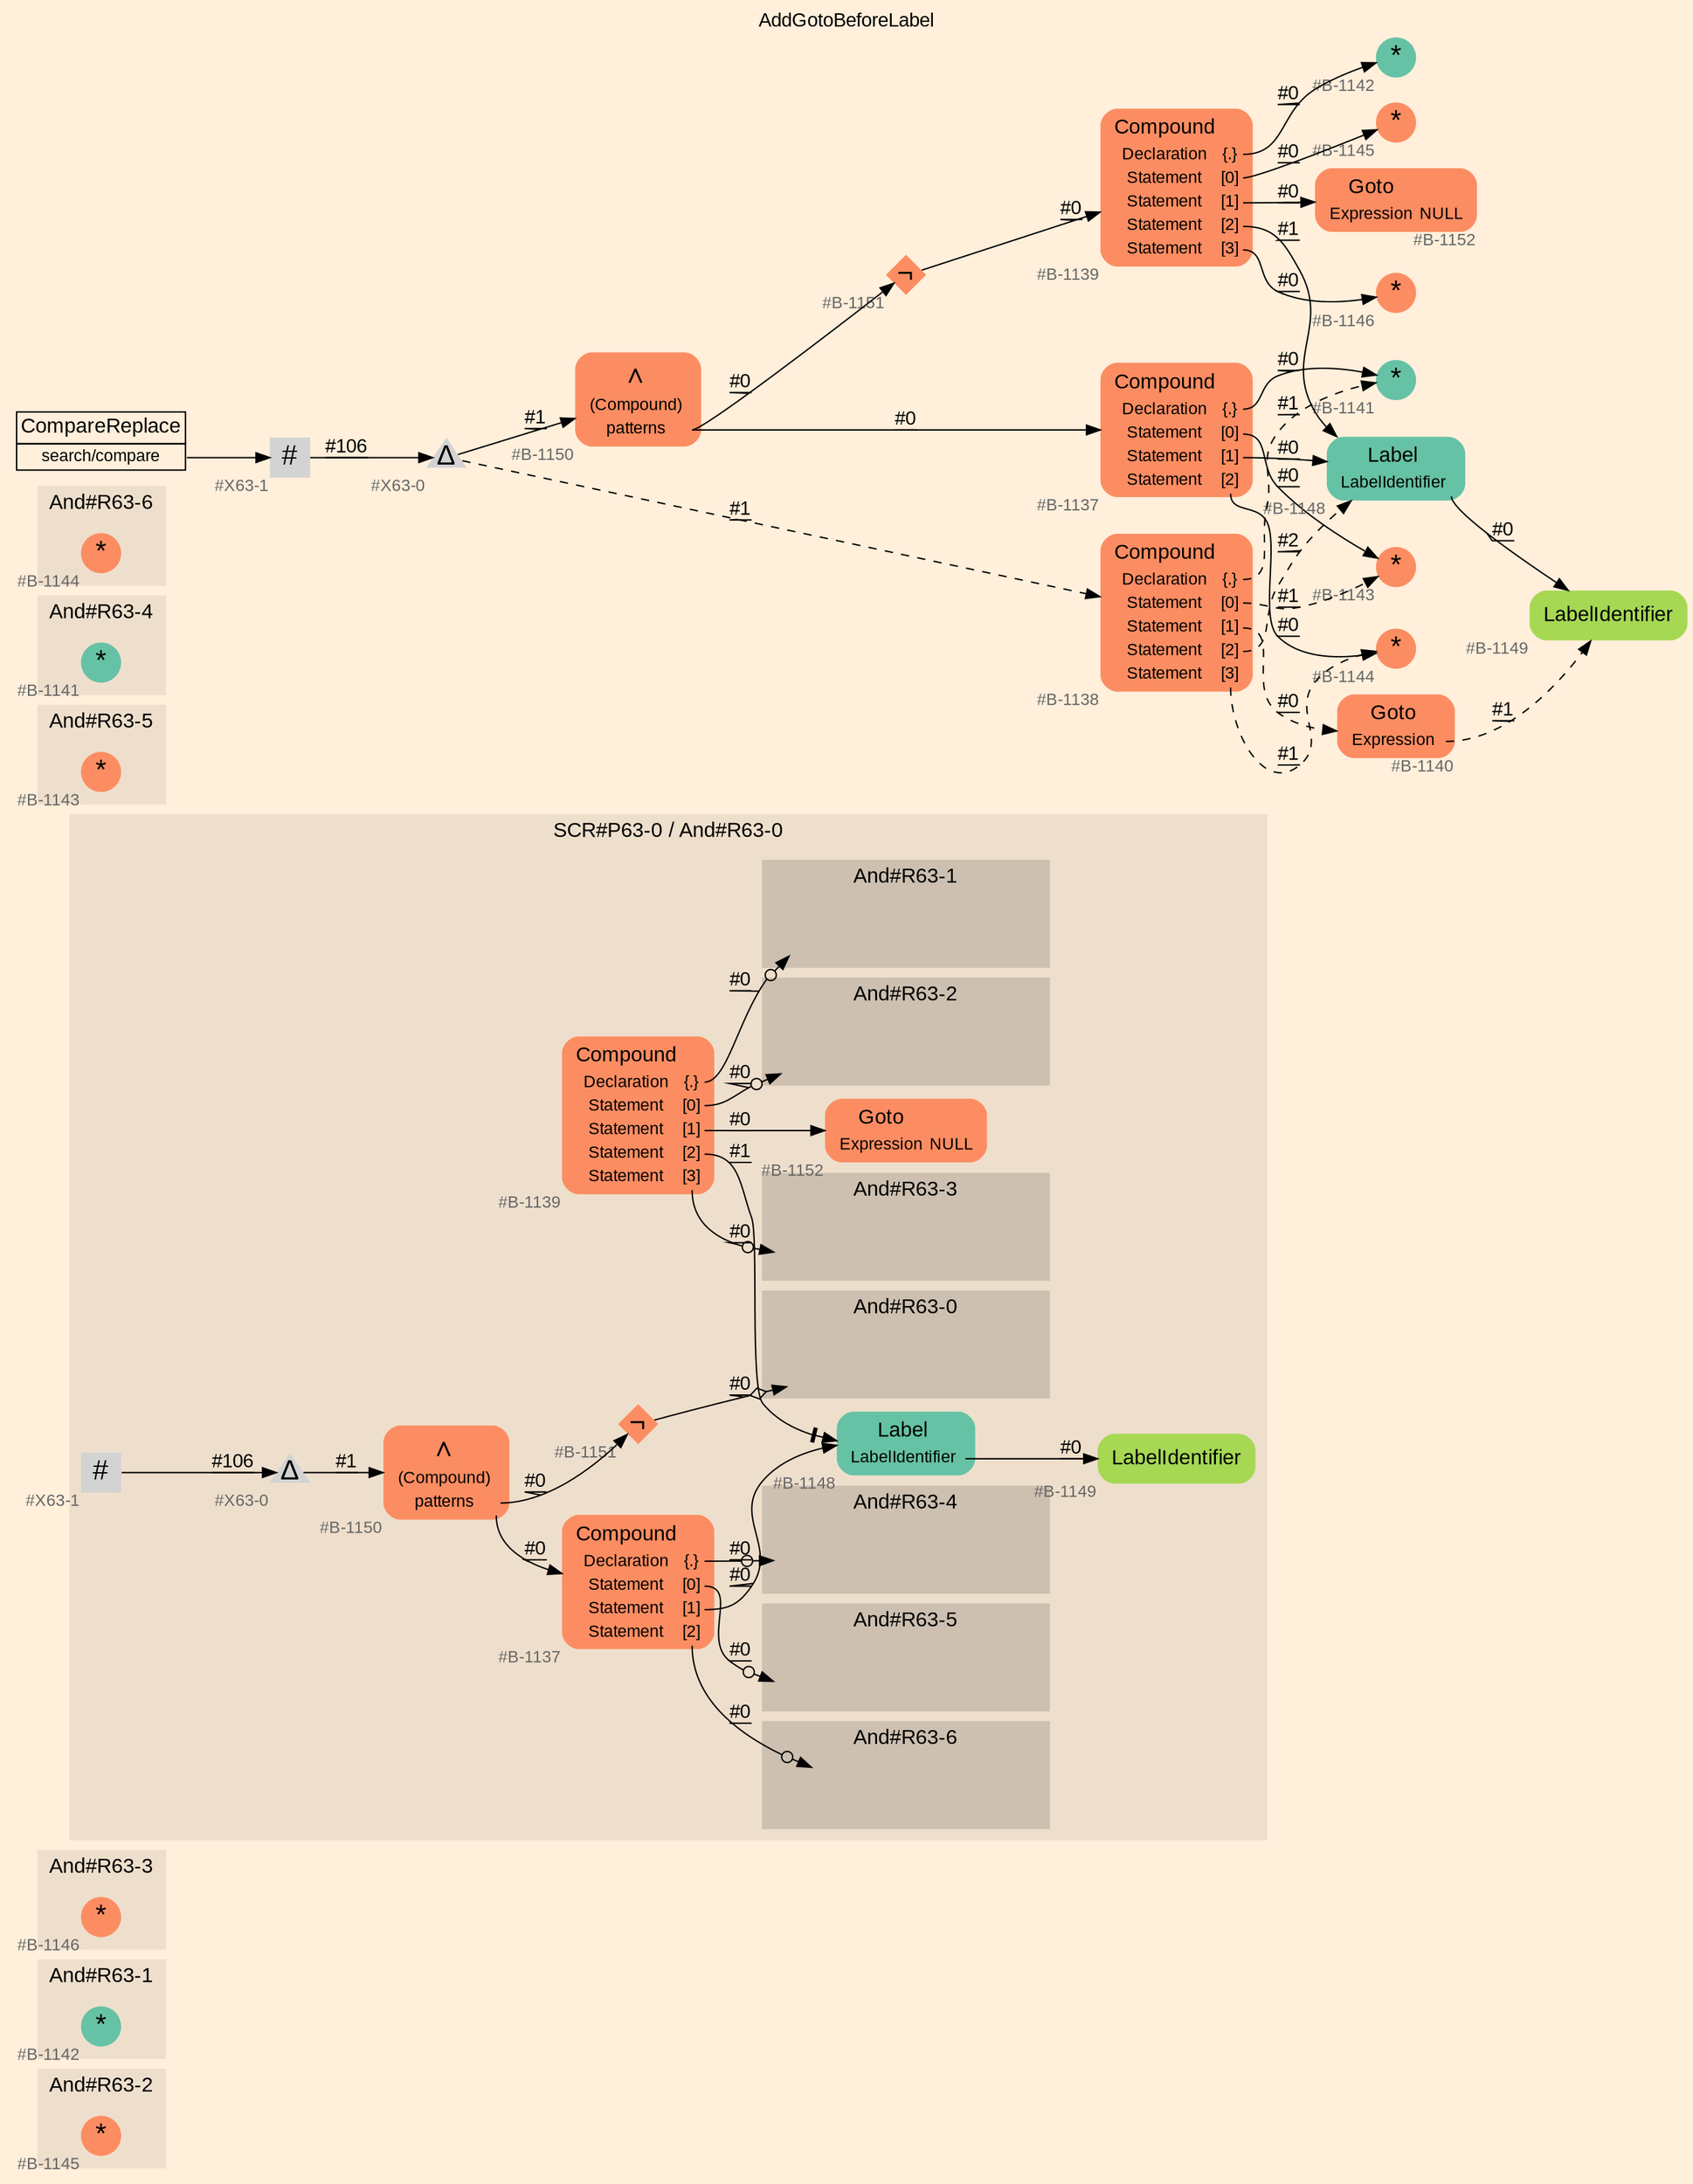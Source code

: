 digraph "AddGotoBeforeLabel" {
label = "AddGotoBeforeLabel"
labelloc = t
graph [
    rankdir = "LR"
    ranksep = 0.3
    bgcolor = antiquewhite1
    color = black
    fontcolor = black
    fontname = "Arial"
];
node [
    fontname = "Arial"
];
edge [
    fontname = "Arial"
];

// -------------------- figure And#R63-2 --------------------
// -------- region And#R63-2 ----------
subgraph "clusterAnd#R63-2" {
    label = "And#R63-2"
    style = "filled"
    color = antiquewhite2
    fontsize = "15"
    // -------- block And#R63-2/#B-1145 ----------
    "And#R63-2/#B-1145" [
        fillcolor = "/set28/2"
        xlabel = "#B-1145"
        fontsize = "12"
        fontcolor = grey40
        shape = "circle"
        label = <<FONT COLOR="black" POINT-SIZE="20">*</FONT>>
        style = "filled"
        penwidth = 0.0
        fixedsize = true
        width = 0.4
        height = 0.4
    ];
    
}


// -------------------- figure And#R63-1 --------------------
// -------- region And#R63-1 ----------
subgraph "clusterAnd#R63-1" {
    label = "And#R63-1"
    style = "filled"
    color = antiquewhite2
    fontsize = "15"
    // -------- block And#R63-1/#B-1142 ----------
    "And#R63-1/#B-1142" [
        fillcolor = "/set28/1"
        xlabel = "#B-1142"
        fontsize = "12"
        fontcolor = grey40
        shape = "circle"
        label = <<FONT COLOR="black" POINT-SIZE="20">*</FONT>>
        style = "filled"
        penwidth = 0.0
        fixedsize = true
        width = 0.4
        height = 0.4
    ];
    
}


// -------------------- figure And#R63-3 --------------------
// -------- region And#R63-3 ----------
subgraph "clusterAnd#R63-3" {
    label = "And#R63-3"
    style = "filled"
    color = antiquewhite2
    fontsize = "15"
    // -------- block And#R63-3/#B-1146 ----------
    "And#R63-3/#B-1146" [
        fillcolor = "/set28/2"
        xlabel = "#B-1146"
        fontsize = "12"
        fontcolor = grey40
        shape = "circle"
        label = <<FONT COLOR="black" POINT-SIZE="20">*</FONT>>
        style = "filled"
        penwidth = 0.0
        fixedsize = true
        width = 0.4
        height = 0.4
    ];
    
}


// -------------------- figure And#R63-0 --------------------
// -------- region And#R63-0 ----------
subgraph "clusterAnd#R63-0" {
    label = "And#R63-0"
    style = "filled"
    color = antiquewhite2
    fontsize = "15"
    // -------- block And#R63-0/#B-1139 ----------
    "And#R63-0/#B-1139" [
        fillcolor = "/set28/2"
        xlabel = "#B-1139"
        fontsize = "12"
        fontcolor = grey40
        shape = "plaintext"
        label = <<TABLE BORDER="0" CELLBORDER="0" CELLSPACING="0">
         <TR><TD><FONT COLOR="black" POINT-SIZE="15">Compound</FONT></TD></TR>
         <TR><TD><FONT COLOR="black" POINT-SIZE="12">Declaration</FONT></TD><TD PORT="port0"><FONT COLOR="black" POINT-SIZE="12">{.}</FONT></TD></TR>
         <TR><TD><FONT COLOR="black" POINT-SIZE="12">Statement</FONT></TD><TD PORT="port1"><FONT COLOR="black" POINT-SIZE="12">[0]</FONT></TD></TR>
         <TR><TD><FONT COLOR="black" POINT-SIZE="12">Statement</FONT></TD><TD PORT="port2"><FONT COLOR="black" POINT-SIZE="12">[1]</FONT></TD></TR>
         <TR><TD><FONT COLOR="black" POINT-SIZE="12">Statement</FONT></TD><TD PORT="port3"><FONT COLOR="black" POINT-SIZE="12">[2]</FONT></TD></TR>
         <TR><TD><FONT COLOR="black" POINT-SIZE="12">Statement</FONT></TD><TD PORT="port4"><FONT COLOR="black" POINT-SIZE="12">[3]</FONT></TD></TR>
        </TABLE>>
        style = "rounded,filled"
    ];
    
    // -------- block And#R63-0/#B-1152 ----------
    "And#R63-0/#B-1152" [
        fillcolor = "/set28/2"
        xlabel = "#B-1152"
        fontsize = "12"
        fontcolor = grey40
        shape = "plaintext"
        label = <<TABLE BORDER="0" CELLBORDER="0" CELLSPACING="0">
         <TR><TD><FONT COLOR="black" POINT-SIZE="15">Goto</FONT></TD></TR>
         <TR><TD><FONT COLOR="black" POINT-SIZE="12">Expression</FONT></TD><TD PORT="port0"><FONT COLOR="black" POINT-SIZE="12">NULL</FONT></TD></TR>
        </TABLE>>
        style = "rounded,filled"
    ];
    
    // -------- region And#R63-0/And#R63-1 ----------
    subgraph "clusterAnd#R63-0/And#R63-1" {
        label = "And#R63-1"
        style = "filled"
        color = antiquewhite3
        fontsize = "15"
        // -------- block And#R63-0/And#R63-1/#B-1142 ----------
        "And#R63-0/And#R63-1/#B-1142" [
            fillcolor = "/set28/1"
            xlabel = "#B-1142"
            fontsize = "12"
            fontcolor = grey40
            shape = "none"
            style = "invisible"
        ];
        
    }
    
    // -------- region And#R63-0/And#R63-2 ----------
    subgraph "clusterAnd#R63-0/And#R63-2" {
        label = "And#R63-2"
        style = "filled"
        color = antiquewhite3
        fontsize = "15"
        // -------- block And#R63-0/And#R63-2/#B-1145 ----------
        "And#R63-0/And#R63-2/#B-1145" [
            fillcolor = "/set28/2"
            xlabel = "#B-1145"
            fontsize = "12"
            fontcolor = grey40
            shape = "none"
            style = "invisible"
        ];
        
    }
    
    // -------- region And#R63-0/And#R63-3 ----------
    subgraph "clusterAnd#R63-0/And#R63-3" {
        label = "And#R63-3"
        style = "filled"
        color = antiquewhite3
        fontsize = "15"
        // -------- block And#R63-0/And#R63-3/#B-1146 ----------
        "And#R63-0/And#R63-3/#B-1146" [
            fillcolor = "/set28/2"
            xlabel = "#B-1146"
            fontsize = "12"
            fontcolor = grey40
            shape = "none"
            style = "invisible"
        ];
        
    }
    
}

// -------- block And#R63-0/#B-1148 ----------
"And#R63-0/#B-1148" [
    fillcolor = "/set28/1"
    xlabel = "#B-1148"
    fontsize = "12"
    fontcolor = grey40
    shape = "plaintext"
    label = <<TABLE BORDER="0" CELLBORDER="0" CELLSPACING="0">
     <TR><TD><FONT COLOR="black" POINT-SIZE="15">Label</FONT></TD></TR>
     <TR><TD><FONT COLOR="black" POINT-SIZE="12">LabelIdentifier</FONT></TD><TD PORT="port0"></TD></TR>
    </TABLE>>
    style = "rounded,filled"
];

"And#R63-0/#B-1139":port0 -> "And#R63-0/And#R63-1/#B-1142" [
    arrowhead="normalnoneodot"
    label = "#0"
    decorate = true
    color = black
    fontcolor = black
];

"And#R63-0/#B-1139":port1 -> "And#R63-0/And#R63-2/#B-1145" [
    arrowhead="normalnoneodot"
    label = "#0"
    decorate = true
    color = black
    fontcolor = black
];

"And#R63-0/#B-1139":port2 -> "And#R63-0/#B-1152" [
    label = "#0"
    decorate = true
    color = black
    fontcolor = black
];

"And#R63-0/#B-1139":port3 -> "And#R63-0/#B-1148" [
    arrowhead="normalnonetee"
    label = "#1"
    decorate = true
    color = black
    fontcolor = black
];

"And#R63-0/#B-1139":port4 -> "And#R63-0/And#R63-3/#B-1146" [
    arrowhead="normalnoneodot"
    label = "#0"
    decorate = true
    color = black
    fontcolor = black
];


// -------------------- figure And#R63-5 --------------------
// -------- region And#R63-5 ----------
subgraph "clusterAnd#R63-5" {
    label = "And#R63-5"
    style = "filled"
    color = antiquewhite2
    fontsize = "15"
    // -------- block And#R63-5/#B-1143 ----------
    "And#R63-5/#B-1143" [
        fillcolor = "/set28/2"
        xlabel = "#B-1143"
        fontsize = "12"
        fontcolor = grey40
        shape = "circle"
        label = <<FONT COLOR="black" POINT-SIZE="20">*</FONT>>
        style = "filled"
        penwidth = 0.0
        fixedsize = true
        width = 0.4
        height = 0.4
    ];
    
}


// -------------------- figure And#R63-4 --------------------
// -------- region And#R63-4 ----------
subgraph "clusterAnd#R63-4" {
    label = "And#R63-4"
    style = "filled"
    color = antiquewhite2
    fontsize = "15"
    // -------- block And#R63-4/#B-1141 ----------
    "And#R63-4/#B-1141" [
        fillcolor = "/set28/1"
        xlabel = "#B-1141"
        fontsize = "12"
        fontcolor = grey40
        shape = "circle"
        label = <<FONT COLOR="black" POINT-SIZE="20">*</FONT>>
        style = "filled"
        penwidth = 0.0
        fixedsize = true
        width = 0.4
        height = 0.4
    ];
    
}


// -------------------- figure And#R63-6 --------------------
// -------- region And#R63-6 ----------
subgraph "clusterAnd#R63-6" {
    label = "And#R63-6"
    style = "filled"
    color = antiquewhite2
    fontsize = "15"
    // -------- block And#R63-6/#B-1144 ----------
    "And#R63-6/#B-1144" [
        fillcolor = "/set28/2"
        xlabel = "#B-1144"
        fontsize = "12"
        fontcolor = grey40
        shape = "circle"
        label = <<FONT COLOR="black" POINT-SIZE="20">*</FONT>>
        style = "filled"
        penwidth = 0.0
        fixedsize = true
        width = 0.4
        height = 0.4
    ];
    
}


// -------------------- figure And#R63-0 --------------------
// -------- region And#R63-0 ----------
subgraph "clusterAnd#R63-0" {
    label = "SCR#P63-0 / And#R63-0"
    style = "filled"
    color = antiquewhite2
    fontsize = "15"
    // -------- block And#R63-0/#B-1148 ----------
    "And#R63-0/#B-1148" [
        fillcolor = "/set28/1"
        xlabel = "#B-1148"
        fontsize = "12"
        fontcolor = grey40
        shape = "plaintext"
        label = <<TABLE BORDER="0" CELLBORDER="0" CELLSPACING="0">
         <TR><TD><FONT COLOR="black" POINT-SIZE="15">Label</FONT></TD></TR>
         <TR><TD><FONT COLOR="black" POINT-SIZE="12">LabelIdentifier</FONT></TD><TD PORT="port0"></TD></TR>
        </TABLE>>
        style = "rounded,filled"
    ];
    
    // -------- block And#R63-0/#B-1149 ----------
    "And#R63-0/#B-1149" [
        fillcolor = "/set28/5"
        xlabel = "#B-1149"
        fontsize = "12"
        fontcolor = grey40
        shape = "plaintext"
        label = <<TABLE BORDER="0" CELLBORDER="0" CELLSPACING="0">
         <TR><TD><FONT COLOR="black" POINT-SIZE="15">LabelIdentifier</FONT></TD></TR>
        </TABLE>>
        style = "rounded,filled"
    ];
    
    // -------- block And#R63-0/#X63-1 ----------
    "And#R63-0/#X63-1" [
        xlabel = "#X63-1"
        fontsize = "12"
        fontcolor = grey40
        shape = "square"
        label = <<FONT COLOR="black" POINT-SIZE="20">#</FONT>>
        style = "filled"
        penwidth = 0.0
        fixedsize = true
        width = 0.4
        height = 0.4
    ];
    
    // -------- block And#R63-0/#B-1150 ----------
    "And#R63-0/#B-1150" [
        fillcolor = "/set28/2"
        xlabel = "#B-1150"
        fontsize = "12"
        fontcolor = grey40
        shape = "plaintext"
        label = <<TABLE BORDER="0" CELLBORDER="0" CELLSPACING="0">
         <TR><TD><FONT COLOR="black" POINT-SIZE="20">∧</FONT></TD></TR>
         <TR><TD><FONT COLOR="black" POINT-SIZE="12">(Compound)</FONT></TD><TD PORT="port0"></TD></TR>
         <TR><TD><FONT COLOR="black" POINT-SIZE="12">patterns</FONT></TD><TD PORT="port1"></TD></TR>
        </TABLE>>
        style = "rounded,filled"
    ];
    
    // -------- block And#R63-0/#B-1137 ----------
    "And#R63-0/#B-1137" [
        fillcolor = "/set28/2"
        xlabel = "#B-1137"
        fontsize = "12"
        fontcolor = grey40
        shape = "plaintext"
        label = <<TABLE BORDER="0" CELLBORDER="0" CELLSPACING="0">
         <TR><TD><FONT COLOR="black" POINT-SIZE="15">Compound</FONT></TD></TR>
         <TR><TD><FONT COLOR="black" POINT-SIZE="12">Declaration</FONT></TD><TD PORT="port0"><FONT COLOR="black" POINT-SIZE="12">{.}</FONT></TD></TR>
         <TR><TD><FONT COLOR="black" POINT-SIZE="12">Statement</FONT></TD><TD PORT="port1"><FONT COLOR="black" POINT-SIZE="12">[0]</FONT></TD></TR>
         <TR><TD><FONT COLOR="black" POINT-SIZE="12">Statement</FONT></TD><TD PORT="port2"><FONT COLOR="black" POINT-SIZE="12">[1]</FONT></TD></TR>
         <TR><TD><FONT COLOR="black" POINT-SIZE="12">Statement</FONT></TD><TD PORT="port3"><FONT COLOR="black" POINT-SIZE="12">[2]</FONT></TD></TR>
        </TABLE>>
        style = "rounded,filled"
    ];
    
    // -------- block And#R63-0/#B-1151 ----------
    "And#R63-0/#B-1151" [
        fillcolor = "/set28/2"
        xlabel = "#B-1151"
        fontsize = "12"
        fontcolor = grey40
        shape = "diamond"
        label = <<FONT COLOR="black" POINT-SIZE="20">¬</FONT>>
        style = "filled"
        penwidth = 0.0
        fixedsize = true
        width = 0.4
        height = 0.4
    ];
    
    // -------- block And#R63-0/#X63-0 ----------
    "And#R63-0/#X63-0" [
        xlabel = "#X63-0"
        fontsize = "12"
        fontcolor = grey40
        shape = "triangle"
        label = <<FONT COLOR="black" POINT-SIZE="20">Δ</FONT>>
        style = "filled"
        penwidth = 0.0
        fixedsize = true
        width = 0.4
        height = 0.4
    ];
    
    // -------- region And#R63-0/And#R63-0 ----------
    subgraph "clusterAnd#R63-0/And#R63-0" {
        label = "And#R63-0"
        style = "filled"
        color = antiquewhite3
        fontsize = "15"
        // -------- block And#R63-0/And#R63-0/#B-1139 ----------
        "And#R63-0/And#R63-0/#B-1139" [
            fillcolor = "/set28/2"
            xlabel = "#B-1139"
            fontsize = "12"
            fontcolor = grey40
            shape = "none"
            style = "invisible"
        ];
        
    }
    
    // -------- region And#R63-0/And#R63-4 ----------
    subgraph "clusterAnd#R63-0/And#R63-4" {
        label = "And#R63-4"
        style = "filled"
        color = antiquewhite3
        fontsize = "15"
        // -------- block And#R63-0/And#R63-4/#B-1141 ----------
        "And#R63-0/And#R63-4/#B-1141" [
            fillcolor = "/set28/1"
            xlabel = "#B-1141"
            fontsize = "12"
            fontcolor = grey40
            shape = "none"
            style = "invisible"
        ];
        
    }
    
    // -------- region And#R63-0/And#R63-5 ----------
    subgraph "clusterAnd#R63-0/And#R63-5" {
        label = "And#R63-5"
        style = "filled"
        color = antiquewhite3
        fontsize = "15"
        // -------- block And#R63-0/And#R63-5/#B-1143 ----------
        "And#R63-0/And#R63-5/#B-1143" [
            fillcolor = "/set28/2"
            xlabel = "#B-1143"
            fontsize = "12"
            fontcolor = grey40
            shape = "none"
            style = "invisible"
        ];
        
    }
    
    // -------- region And#R63-0/And#R63-6 ----------
    subgraph "clusterAnd#R63-0/And#R63-6" {
        label = "And#R63-6"
        style = "filled"
        color = antiquewhite3
        fontsize = "15"
        // -------- block And#R63-0/And#R63-6/#B-1144 ----------
        "And#R63-0/And#R63-6/#B-1144" [
            fillcolor = "/set28/2"
            xlabel = "#B-1144"
            fontsize = "12"
            fontcolor = grey40
            shape = "none"
            style = "invisible"
        ];
        
    }
    
}

"And#R63-0/#B-1148":port0 -> "And#R63-0/#B-1149" [
    label = "#0"
    decorate = true
    color = black
    fontcolor = black
];

"And#R63-0/#X63-1" -> "And#R63-0/#X63-0" [
    label = "#106"
    decorate = true
    color = black
    fontcolor = black
];

"And#R63-0/#B-1150":port1 -> "And#R63-0/#B-1137" [
    label = "#0"
    decorate = true
    color = black
    fontcolor = black
];

"And#R63-0/#B-1150":port1 -> "And#R63-0/#B-1151" [
    label = "#0"
    decorate = true
    color = black
    fontcolor = black
];

"And#R63-0/#B-1137":port0 -> "And#R63-0/And#R63-4/#B-1141" [
    arrowhead="normalnoneodot"
    label = "#0"
    decorate = true
    color = black
    fontcolor = black
];

"And#R63-0/#B-1137":port1 -> "And#R63-0/And#R63-5/#B-1143" [
    arrowhead="normalnoneodot"
    label = "#0"
    decorate = true
    color = black
    fontcolor = black
];

"And#R63-0/#B-1137":port2 -> "And#R63-0/#B-1148" [
    label = "#0"
    decorate = true
    color = black
    fontcolor = black
];

"And#R63-0/#B-1137":port3 -> "And#R63-0/And#R63-6/#B-1144" [
    arrowhead="normalnoneodot"
    label = "#0"
    decorate = true
    color = black
    fontcolor = black
];

"And#R63-0/#B-1151" -> "And#R63-0/And#R63-0/#B-1139" [
    arrowhead="normalnoneodiamond"
    label = "#0"
    decorate = true
    color = black
    fontcolor = black
];

"And#R63-0/#X63-0" -> "And#R63-0/#B-1150" [
    label = "#1"
    decorate = true
    color = black
    fontcolor = black
];


// -------------------- transformation figure --------------------
// -------- block CR#X63-2 ----------
"CR#X63-2" [
    fillcolor = antiquewhite1
    fontsize = "12"
    fontcolor = grey40
    shape = "plaintext"
    label = <<TABLE BORDER="0" CELLBORDER="1" CELLSPACING="0">
     <TR><TD><FONT COLOR="black" POINT-SIZE="15">CompareReplace</FONT></TD></TR>
     <TR><TD PORT="port0"><FONT COLOR="black" POINT-SIZE="12">search/compare</FONT></TD></TR>
    </TABLE>>
    style = "filled"
    color = black
];

// -------- block #X63-1 ----------
"#X63-1" [
    xlabel = "#X63-1"
    fontsize = "12"
    fontcolor = grey40
    shape = "square"
    label = <<FONT COLOR="black" POINT-SIZE="20">#</FONT>>
    style = "filled"
    penwidth = 0.0
    fixedsize = true
    width = 0.4
    height = 0.4
];

// -------- block #X63-0 ----------
"#X63-0" [
    xlabel = "#X63-0"
    fontsize = "12"
    fontcolor = grey40
    shape = "triangle"
    label = <<FONT COLOR="black" POINT-SIZE="20">Δ</FONT>>
    style = "filled"
    penwidth = 0.0
    fixedsize = true
    width = 0.4
    height = 0.4
];

// -------- block #B-1150 ----------
"#B-1150" [
    fillcolor = "/set28/2"
    xlabel = "#B-1150"
    fontsize = "12"
    fontcolor = grey40
    shape = "plaintext"
    label = <<TABLE BORDER="0" CELLBORDER="0" CELLSPACING="0">
     <TR><TD><FONT COLOR="black" POINT-SIZE="20">∧</FONT></TD></TR>
     <TR><TD><FONT COLOR="black" POINT-SIZE="12">(Compound)</FONT></TD><TD PORT="port0"></TD></TR>
     <TR><TD><FONT COLOR="black" POINT-SIZE="12">patterns</FONT></TD><TD PORT="port1"></TD></TR>
    </TABLE>>
    style = "rounded,filled"
];

// -------- block #B-1137 ----------
"#B-1137" [
    fillcolor = "/set28/2"
    xlabel = "#B-1137"
    fontsize = "12"
    fontcolor = grey40
    shape = "plaintext"
    label = <<TABLE BORDER="0" CELLBORDER="0" CELLSPACING="0">
     <TR><TD><FONT COLOR="black" POINT-SIZE="15">Compound</FONT></TD></TR>
     <TR><TD><FONT COLOR="black" POINT-SIZE="12">Declaration</FONT></TD><TD PORT="port0"><FONT COLOR="black" POINT-SIZE="12">{.}</FONT></TD></TR>
     <TR><TD><FONT COLOR="black" POINT-SIZE="12">Statement</FONT></TD><TD PORT="port1"><FONT COLOR="black" POINT-SIZE="12">[0]</FONT></TD></TR>
     <TR><TD><FONT COLOR="black" POINT-SIZE="12">Statement</FONT></TD><TD PORT="port2"><FONT COLOR="black" POINT-SIZE="12">[1]</FONT></TD></TR>
     <TR><TD><FONT COLOR="black" POINT-SIZE="12">Statement</FONT></TD><TD PORT="port3"><FONT COLOR="black" POINT-SIZE="12">[2]</FONT></TD></TR>
    </TABLE>>
    style = "rounded,filled"
];

// -------- block #B-1141 ----------
"#B-1141" [
    fillcolor = "/set28/1"
    xlabel = "#B-1141"
    fontsize = "12"
    fontcolor = grey40
    shape = "circle"
    label = <<FONT COLOR="black" POINT-SIZE="20">*</FONT>>
    style = "filled"
    penwidth = 0.0
    fixedsize = true
    width = 0.4
    height = 0.4
];

// -------- block #B-1143 ----------
"#B-1143" [
    fillcolor = "/set28/2"
    xlabel = "#B-1143"
    fontsize = "12"
    fontcolor = grey40
    shape = "circle"
    label = <<FONT COLOR="black" POINT-SIZE="20">*</FONT>>
    style = "filled"
    penwidth = 0.0
    fixedsize = true
    width = 0.4
    height = 0.4
];

// -------- block #B-1148 ----------
"#B-1148" [
    fillcolor = "/set28/1"
    xlabel = "#B-1148"
    fontsize = "12"
    fontcolor = grey40
    shape = "plaintext"
    label = <<TABLE BORDER="0" CELLBORDER="0" CELLSPACING="0">
     <TR><TD><FONT COLOR="black" POINT-SIZE="15">Label</FONT></TD></TR>
     <TR><TD><FONT COLOR="black" POINT-SIZE="12">LabelIdentifier</FONT></TD><TD PORT="port0"></TD></TR>
    </TABLE>>
    style = "rounded,filled"
];

// -------- block #B-1149 ----------
"#B-1149" [
    fillcolor = "/set28/5"
    xlabel = "#B-1149"
    fontsize = "12"
    fontcolor = grey40
    shape = "plaintext"
    label = <<TABLE BORDER="0" CELLBORDER="0" CELLSPACING="0">
     <TR><TD><FONT COLOR="black" POINT-SIZE="15">LabelIdentifier</FONT></TD></TR>
    </TABLE>>
    style = "rounded,filled"
];

// -------- block #B-1144 ----------
"#B-1144" [
    fillcolor = "/set28/2"
    xlabel = "#B-1144"
    fontsize = "12"
    fontcolor = grey40
    shape = "circle"
    label = <<FONT COLOR="black" POINT-SIZE="20">*</FONT>>
    style = "filled"
    penwidth = 0.0
    fixedsize = true
    width = 0.4
    height = 0.4
];

// -------- block #B-1151 ----------
"#B-1151" [
    fillcolor = "/set28/2"
    xlabel = "#B-1151"
    fontsize = "12"
    fontcolor = grey40
    shape = "diamond"
    label = <<FONT COLOR="black" POINT-SIZE="20">¬</FONT>>
    style = "filled"
    penwidth = 0.0
    fixedsize = true
    width = 0.4
    height = 0.4
];

// -------- block #B-1139 ----------
"#B-1139" [
    fillcolor = "/set28/2"
    xlabel = "#B-1139"
    fontsize = "12"
    fontcolor = grey40
    shape = "plaintext"
    label = <<TABLE BORDER="0" CELLBORDER="0" CELLSPACING="0">
     <TR><TD><FONT COLOR="black" POINT-SIZE="15">Compound</FONT></TD></TR>
     <TR><TD><FONT COLOR="black" POINT-SIZE="12">Declaration</FONT></TD><TD PORT="port0"><FONT COLOR="black" POINT-SIZE="12">{.}</FONT></TD></TR>
     <TR><TD><FONT COLOR="black" POINT-SIZE="12">Statement</FONT></TD><TD PORT="port1"><FONT COLOR="black" POINT-SIZE="12">[0]</FONT></TD></TR>
     <TR><TD><FONT COLOR="black" POINT-SIZE="12">Statement</FONT></TD><TD PORT="port2"><FONT COLOR="black" POINT-SIZE="12">[1]</FONT></TD></TR>
     <TR><TD><FONT COLOR="black" POINT-SIZE="12">Statement</FONT></TD><TD PORT="port3"><FONT COLOR="black" POINT-SIZE="12">[2]</FONT></TD></TR>
     <TR><TD><FONT COLOR="black" POINT-SIZE="12">Statement</FONT></TD><TD PORT="port4"><FONT COLOR="black" POINT-SIZE="12">[3]</FONT></TD></TR>
    </TABLE>>
    style = "rounded,filled"
];

// -------- block #B-1142 ----------
"#B-1142" [
    fillcolor = "/set28/1"
    xlabel = "#B-1142"
    fontsize = "12"
    fontcolor = grey40
    shape = "circle"
    label = <<FONT COLOR="black" POINT-SIZE="20">*</FONT>>
    style = "filled"
    penwidth = 0.0
    fixedsize = true
    width = 0.4
    height = 0.4
];

// -------- block #B-1145 ----------
"#B-1145" [
    fillcolor = "/set28/2"
    xlabel = "#B-1145"
    fontsize = "12"
    fontcolor = grey40
    shape = "circle"
    label = <<FONT COLOR="black" POINT-SIZE="20">*</FONT>>
    style = "filled"
    penwidth = 0.0
    fixedsize = true
    width = 0.4
    height = 0.4
];

// -------- block #B-1152 ----------
"#B-1152" [
    fillcolor = "/set28/2"
    xlabel = "#B-1152"
    fontsize = "12"
    fontcolor = grey40
    shape = "plaintext"
    label = <<TABLE BORDER="0" CELLBORDER="0" CELLSPACING="0">
     <TR><TD><FONT COLOR="black" POINT-SIZE="15">Goto</FONT></TD></TR>
     <TR><TD><FONT COLOR="black" POINT-SIZE="12">Expression</FONT></TD><TD PORT="port0"><FONT COLOR="black" POINT-SIZE="12">NULL</FONT></TD></TR>
    </TABLE>>
    style = "rounded,filled"
];

// -------- block #B-1146 ----------
"#B-1146" [
    fillcolor = "/set28/2"
    xlabel = "#B-1146"
    fontsize = "12"
    fontcolor = grey40
    shape = "circle"
    label = <<FONT COLOR="black" POINT-SIZE="20">*</FONT>>
    style = "filled"
    penwidth = 0.0
    fixedsize = true
    width = 0.4
    height = 0.4
];

// -------- block #B-1138 ----------
"#B-1138" [
    fillcolor = "/set28/2"
    xlabel = "#B-1138"
    fontsize = "12"
    fontcolor = grey40
    shape = "plaintext"
    label = <<TABLE BORDER="0" CELLBORDER="0" CELLSPACING="0">
     <TR><TD><FONT COLOR="black" POINT-SIZE="15">Compound</FONT></TD></TR>
     <TR><TD><FONT COLOR="black" POINT-SIZE="12">Declaration</FONT></TD><TD PORT="port0"><FONT COLOR="black" POINT-SIZE="12">{.}</FONT></TD></TR>
     <TR><TD><FONT COLOR="black" POINT-SIZE="12">Statement</FONT></TD><TD PORT="port1"><FONT COLOR="black" POINT-SIZE="12">[0]</FONT></TD></TR>
     <TR><TD><FONT COLOR="black" POINT-SIZE="12">Statement</FONT></TD><TD PORT="port2"><FONT COLOR="black" POINT-SIZE="12">[1]</FONT></TD></TR>
     <TR><TD><FONT COLOR="black" POINT-SIZE="12">Statement</FONT></TD><TD PORT="port3"><FONT COLOR="black" POINT-SIZE="12">[2]</FONT></TD></TR>
     <TR><TD><FONT COLOR="black" POINT-SIZE="12">Statement</FONT></TD><TD PORT="port4"><FONT COLOR="black" POINT-SIZE="12">[3]</FONT></TD></TR>
    </TABLE>>
    style = "rounded,filled"
];

// -------- block #B-1140 ----------
"#B-1140" [
    fillcolor = "/set28/2"
    xlabel = "#B-1140"
    fontsize = "12"
    fontcolor = grey40
    shape = "plaintext"
    label = <<TABLE BORDER="0" CELLBORDER="0" CELLSPACING="0">
     <TR><TD><FONT COLOR="black" POINT-SIZE="15">Goto</FONT></TD></TR>
     <TR><TD><FONT COLOR="black" POINT-SIZE="12">Expression</FONT></TD><TD PORT="port0"></TD></TR>
    </TABLE>>
    style = "rounded,filled"
];

"CR#X63-2":port0 -> "#X63-1" [
    label = ""
    decorate = true
    color = black
    fontcolor = black
];

"#X63-1" -> "#X63-0" [
    label = "#106"
    decorate = true
    color = black
    fontcolor = black
];

"#X63-0" -> "#B-1150" [
    label = "#1"
    decorate = true
    color = black
    fontcolor = black
];

"#X63-0" -> "#B-1138" [
    style="dashed"
    label = "#1"
    decorate = true
    color = black
    fontcolor = black
];

"#B-1150":port1 -> "#B-1137" [
    label = "#0"
    decorate = true
    color = black
    fontcolor = black
];

"#B-1150":port1 -> "#B-1151" [
    label = "#0"
    decorate = true
    color = black
    fontcolor = black
];

"#B-1137":port0 -> "#B-1141" [
    label = "#0"
    decorate = true
    color = black
    fontcolor = black
];

"#B-1137":port1 -> "#B-1143" [
    label = "#0"
    decorate = true
    color = black
    fontcolor = black
];

"#B-1137":port2 -> "#B-1148" [
    label = "#0"
    decorate = true
    color = black
    fontcolor = black
];

"#B-1137":port3 -> "#B-1144" [
    label = "#0"
    decorate = true
    color = black
    fontcolor = black
];

"#B-1148":port0 -> "#B-1149" [
    label = "#0"
    decorate = true
    color = black
    fontcolor = black
];

"#B-1151" -> "#B-1139" [
    label = "#0"
    decorate = true
    color = black
    fontcolor = black
];

"#B-1139":port0 -> "#B-1142" [
    label = "#0"
    decorate = true
    color = black
    fontcolor = black
];

"#B-1139":port1 -> "#B-1145" [
    label = "#0"
    decorate = true
    color = black
    fontcolor = black
];

"#B-1139":port2 -> "#B-1152" [
    label = "#0"
    decorate = true
    color = black
    fontcolor = black
];

"#B-1139":port3 -> "#B-1148" [
    label = "#1"
    decorate = true
    color = black
    fontcolor = black
];

"#B-1139":port4 -> "#B-1146" [
    label = "#0"
    decorate = true
    color = black
    fontcolor = black
];

"#B-1138":port0 -> "#B-1141" [
    style="dashed"
    label = "#1"
    decorate = true
    color = black
    fontcolor = black
];

"#B-1138":port1 -> "#B-1143" [
    style="dashed"
    label = "#1"
    decorate = true
    color = black
    fontcolor = black
];

"#B-1138":port2 -> "#B-1140" [
    style="dashed"
    label = "#0"
    decorate = true
    color = black
    fontcolor = black
];

"#B-1138":port3 -> "#B-1148" [
    style="dashed"
    label = "#2"
    decorate = true
    color = black
    fontcolor = black
];

"#B-1138":port4 -> "#B-1144" [
    style="dashed"
    label = "#1"
    decorate = true
    color = black
    fontcolor = black
];

"#B-1140":port0 -> "#B-1149" [
    style="dashed"
    label = "#1"
    decorate = true
    color = black
    fontcolor = black
];


}
